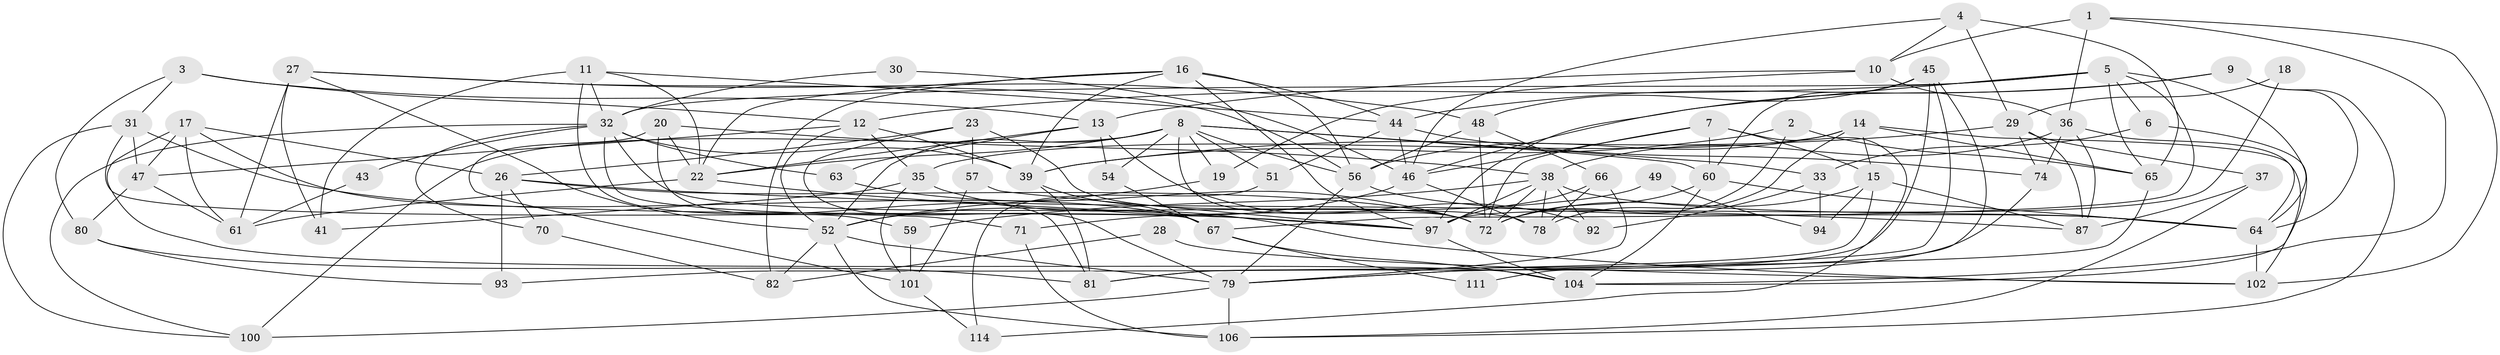 // original degree distribution, {4: 0.31896551724137934, 3: 0.3017241379310345, 6: 0.0603448275862069, 8: 0.017241379310344827, 5: 0.1810344827586207, 2: 0.08620689655172414, 7: 0.034482758620689655}
// Generated by graph-tools (version 1.1) at 2025/41/03/06/25 10:41:59]
// undirected, 77 vertices, 188 edges
graph export_dot {
graph [start="1"]
  node [color=gray90,style=filled];
  1;
  2;
  3;
  4 [super="+95"];
  5 [super="+68"];
  6;
  7 [super="+21"];
  8 [super="+25"];
  9;
  10 [super="+112"];
  11 [super="+34"];
  12 [super="+24"];
  13 [super="+110"];
  14 [super="+88"];
  15 [super="+50"];
  16 [super="+98"];
  17 [super="+58"];
  18;
  19;
  20 [super="+40"];
  22 [super="+62"];
  23 [super="+86"];
  26 [super="+89"];
  27;
  28;
  29 [super="+75"];
  30;
  31 [super="+53"];
  32 [super="+55"];
  33;
  35 [super="+99"];
  36 [super="+42"];
  37;
  38 [super="+116"];
  39 [super="+96"];
  41;
  43;
  44 [super="+73"];
  45 [super="+103"];
  46 [super="+108"];
  47;
  48;
  49;
  51;
  52 [super="+76"];
  54 [super="+85"];
  56 [super="+115"];
  57;
  59 [super="+69"];
  60 [super="+91"];
  61;
  63;
  64 [super="+109"];
  65 [super="+90"];
  66;
  67;
  70;
  71;
  72 [super="+77"];
  74;
  78;
  79 [super="+84"];
  80;
  81 [super="+83"];
  82;
  87;
  92;
  93;
  94;
  97 [super="+113"];
  100;
  101 [super="+105"];
  102;
  104 [super="+107"];
  106;
  111;
  114;
  1 -- 36;
  1 -- 102;
  1 -- 104;
  1 -- 10;
  2 -- 72;
  2 -- 39;
  2 -- 65;
  3 -- 13;
  3 -- 12;
  3 -- 80;
  3 -- 31;
  4 -- 10;
  4 -- 46;
  4 -- 65;
  4 -- 29;
  5 -- 64;
  5 -- 32;
  5 -- 65;
  5 -- 67;
  5 -- 6;
  5 -- 12;
  5 -- 97;
  6 -- 33;
  6 -- 104;
  7 -- 72;
  7 -- 114;
  7 -- 15;
  7 -- 46;
  7 -- 60 [weight=2];
  8 -- 56;
  8 -- 52;
  8 -- 19;
  8 -- 33;
  8 -- 51;
  8 -- 100;
  8 -- 22;
  8 -- 72;
  8 -- 60;
  8 -- 54;
  9 -- 106;
  9 -- 44;
  9 -- 64;
  9 -- 46;
  10 -- 19;
  10 -- 36;
  10 -- 13;
  11 -- 41 [weight=2];
  11 -- 32;
  11 -- 44;
  11 -- 22;
  11 -- 59;
  12 -- 39;
  12 -- 35;
  12 -- 52;
  12 -- 47;
  13 -- 63;
  13 -- 54;
  13 -- 92;
  13 -- 22;
  14 -- 102;
  14 -- 35;
  14 -- 56;
  14 -- 78;
  14 -- 65;
  14 -- 15;
  15 -- 94;
  15 -- 72;
  15 -- 87;
  15 -- 93;
  16 -- 82;
  16 -- 56;
  16 -- 44;
  16 -- 22;
  16 -- 97;
  16 -- 39;
  17 -- 47;
  17 -- 61;
  17 -- 67;
  17 -- 104;
  17 -- 26;
  18 -- 29;
  18 -- 97;
  19 -- 52;
  20 -- 38;
  20 -- 81;
  20 -- 22;
  20 -- 101;
  22 -- 97;
  22 -- 61;
  23 -- 72;
  23 -- 79;
  23 -- 57;
  23 -- 26;
  26 -- 70;
  26 -- 93;
  26 -- 72;
  26 -- 87;
  27 -- 41;
  27 -- 48;
  27 -- 52;
  27 -- 61;
  27 -- 56;
  28 -- 82;
  28 -- 102;
  29 -- 87;
  29 -- 39;
  29 -- 74;
  29 -- 37;
  30 -- 46;
  30 -- 32;
  31 -- 47;
  31 -- 100;
  31 -- 67;
  31 -- 97;
  32 -- 70;
  32 -- 39;
  32 -- 43;
  32 -- 63;
  32 -- 78;
  32 -- 100;
  32 -- 71;
  33 -- 92;
  33 -- 94;
  35 -- 41;
  35 -- 101;
  35 -- 102;
  36 -- 74;
  36 -- 64;
  36 -- 38;
  36 -- 87;
  37 -- 87;
  37 -- 106;
  38 -- 59;
  38 -- 97;
  38 -- 64;
  38 -- 72 [weight=2];
  38 -- 92;
  38 -- 78;
  39 -- 81;
  39 -- 67;
  43 -- 61;
  44 -- 74;
  44 -- 51;
  44 -- 46;
  45 -- 111;
  45 -- 60;
  45 -- 48;
  45 -- 79;
  45 -- 81;
  46 -- 78;
  46 -- 52 [weight=2];
  47 -- 80;
  47 -- 61;
  48 -- 66;
  48 -- 72;
  48 -- 56;
  49 -- 94;
  49 -- 71;
  51 -- 114;
  52 -- 79 [weight=2];
  52 -- 106;
  52 -- 82;
  54 -- 67;
  56 -- 64;
  56 -- 79;
  57 -- 101;
  57 -- 97;
  59 -- 101;
  60 -- 104;
  60 -- 64;
  60 -- 72;
  63 -- 72;
  64 -- 102;
  65 -- 81;
  66 -- 97;
  66 -- 79;
  66 -- 78;
  67 -- 104;
  67 -- 111;
  70 -- 82;
  71 -- 106;
  74 -- 79;
  79 -- 106;
  79 -- 100;
  80 -- 93;
  80 -- 81;
  97 -- 104;
  101 -- 114;
}
